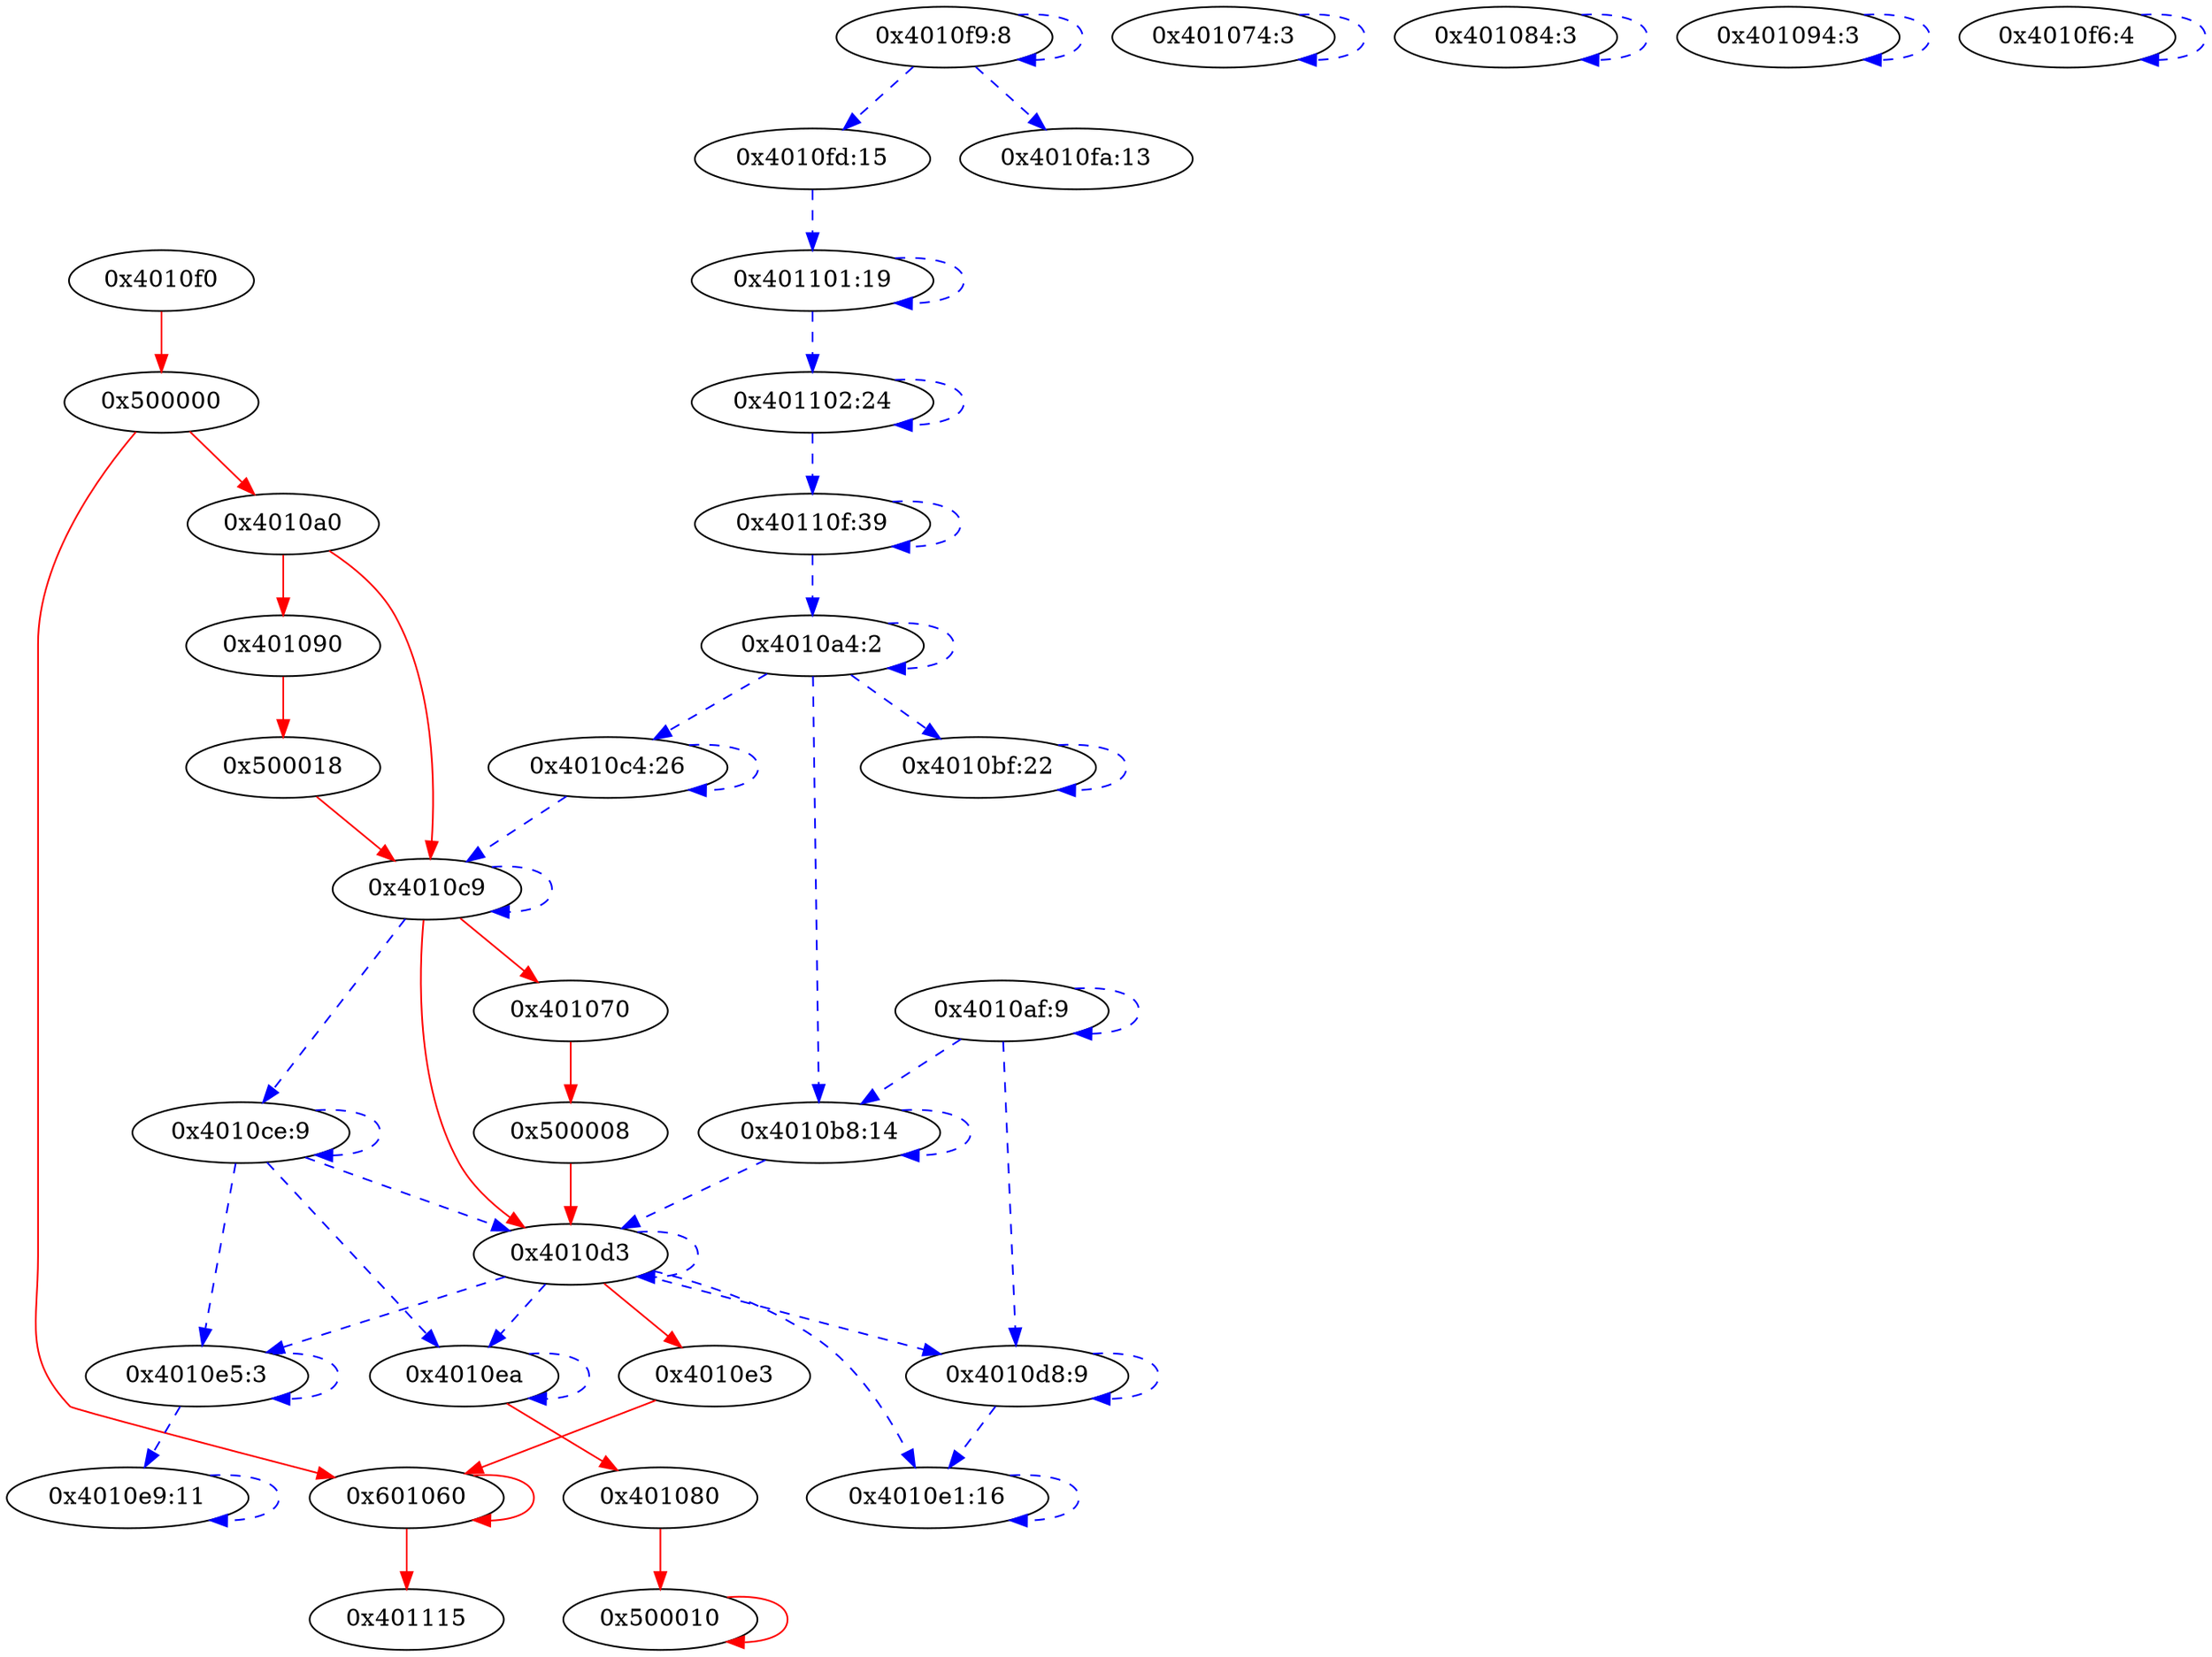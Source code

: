 digraph {
"4010f0" [label="0x4010f0"];
500000 [label="0x500000"];
"4010a0" [label="0x4010a0"];
401090 [label="0x401090"];
500018 [label="0x500018"];
"4010c9" [label="0x4010c9"];
401070 [label="0x401070"];
500008 [label="0x500008"];
"4010d3" [label="0x4010d3"];
"4010e3" [label="0x4010e3"];
"4010ea" [label="0x4010ea"];
601060 [label="0x601060"];
401080 [label="0x401080"];
500010 [label="0x500010"];
401115 [label="0x401115"];
401074 [label="0x401074:3"];
401084 [label="0x401084:3"];
"4010e5" [label="0x4010e5:3"];
"4010e9" [label="0x4010e9:11"];
"4010d8" [label="0x4010d8:9"];
"4010e1" [label="0x4010e1:16"];
401094 [label="0x401094:3"];
"4010ce" [label="0x4010ce:9"];
"4010a4" [label="0x4010a4:2"];
"4010b8" [label="0x4010b8:14"];
"4010bf" [label="0x4010bf:22"];
"4010c4" [label="0x4010c4:26"];
"4010af" [label="0x4010af:9"];
"4010f6" [label="0x4010f6:4"];
"4010f9" [label="0x4010f9:8"];
"4010fa" [label="0x4010fa:13"];
"4010fd" [label="0x4010fd:15"];
401101 [label="0x401101:19"];
401102 [label="0x401102:24"];
"40110f" [label="0x40110f:39"];
"4010f0" -> 500000 [type=control, color=red, style=solid];
500000 -> "4010a0" [type=control, color=red, style=solid];
500000 -> 601060 [type=control, color=red, style=solid];
"4010a0" -> 401090 [type=control, color=red, style=solid];
"4010a0" -> "4010c9" [type=control, color=red, style=solid];
401090 -> 500018 [type=control, color=red, style=solid];
500018 -> "4010c9" [type=control, color=red, style=solid];
"4010c9" -> 401070 [type=control, color=red, style=solid];
"4010c9" -> "4010d3" [type=control, color=red, style=solid];
"4010c9" -> "4010c9" [type=data, color=blue, style=dashed];
"4010c9" -> "4010ce" [type=data, color=blue, style=dashed];
401070 -> 500008 [type=control, color=red, style=solid];
500008 -> "4010d3" [type=control, color=red, style=solid];
"4010d3" -> "4010e3" [type=control, color=red, style=solid];
"4010d3" -> "4010ea" [type=data, color=blue, style=dashed];
"4010d3" -> "4010d3" [type=data, color=blue, style=dashed];
"4010d3" -> "4010e5" [type=data, color=blue, style=dashed];
"4010d3" -> "4010d8" [type=data, color=blue, style=dashed];
"4010d3" -> "4010e1" [type=data, color=blue, style=dashed];
"4010e3" -> 601060 [type=control, color=red, style=solid];
"4010ea" -> 401080 [type=control, color=red, style=solid];
"4010ea" -> "4010ea" [type=data, color=blue, style=dashed];
601060 -> 601060 [type=control, color=red, style=solid];
601060 -> 401115 [type=control, color=red, style=solid];
401080 -> 500010 [type=control, color=red, style=solid];
500010 -> 500010 [type=control, color=red, style=solid];
401074 -> 401074 [type=data, color=blue, style=dashed];
401084 -> 401084 [type=data, color=blue, style=dashed];
"4010e5" -> "4010e5" [type=data, color=blue, style=dashed];
"4010e5" -> "4010e9" [type=data, color=blue, style=dashed];
"4010e9" -> "4010e9" [type=data, color=blue, style=dashed];
"4010d8" -> "4010d8" [type=data, color=blue, style=dashed];
"4010d8" -> "4010e1" [type=data, color=blue, style=dashed];
"4010e1" -> "4010e1" [type=data, color=blue, style=dashed];
401094 -> 401094 [type=data, color=blue, style=dashed];
"4010ce" -> "4010ce" [type=data, color=blue, style=dashed];
"4010ce" -> "4010d3" [type=data, color=blue, style=dashed];
"4010ce" -> "4010ea" [type=data, color=blue, style=dashed];
"4010ce" -> "4010e5" [type=data, color=blue, style=dashed];
"4010a4" -> "4010a4" [type=data, color=blue, style=dashed];
"4010a4" -> "4010b8" [type=data, color=blue, style=dashed];
"4010a4" -> "4010bf" [type=data, color=blue, style=dashed];
"4010a4" -> "4010c4" [type=data, color=blue, style=dashed];
"4010b8" -> "4010b8" [type=data, color=blue, style=dashed];
"4010b8" -> "4010d3" [type=data, color=blue, style=dashed];
"4010bf" -> "4010bf" [type=data, color=blue, style=dashed];
"4010c4" -> "4010c4" [type=data, color=blue, style=dashed];
"4010c4" -> "4010c9" [type=data, color=blue, style=dashed];
"4010af" -> "4010af" [type=data, color=blue, style=dashed];
"4010af" -> "4010d8" [type=data, color=blue, style=dashed];
"4010af" -> "4010b8" [type=data, color=blue, style=dashed];
"4010f6" -> "4010f6" [type=data, color=blue, style=dashed];
"4010f9" -> "4010f9" [type=data, color=blue, style=dashed];
"4010f9" -> "4010fa" [type=data, color=blue, style=dashed];
"4010f9" -> "4010fd" [type=data, color=blue, style=dashed];
"4010fd" -> 401101 [type=data, color=blue, style=dashed];
401101 -> 401101 [type=data, color=blue, style=dashed];
401101 -> 401102 [type=data, color=blue, style=dashed];
401102 -> 401102 [type=data, color=blue, style=dashed];
401102 -> "40110f" [type=data, color=blue, style=dashed];
"40110f" -> "40110f" [type=data, color=blue, style=dashed];
"40110f" -> "4010a4" [type=data, color=blue, style=dashed];
}
